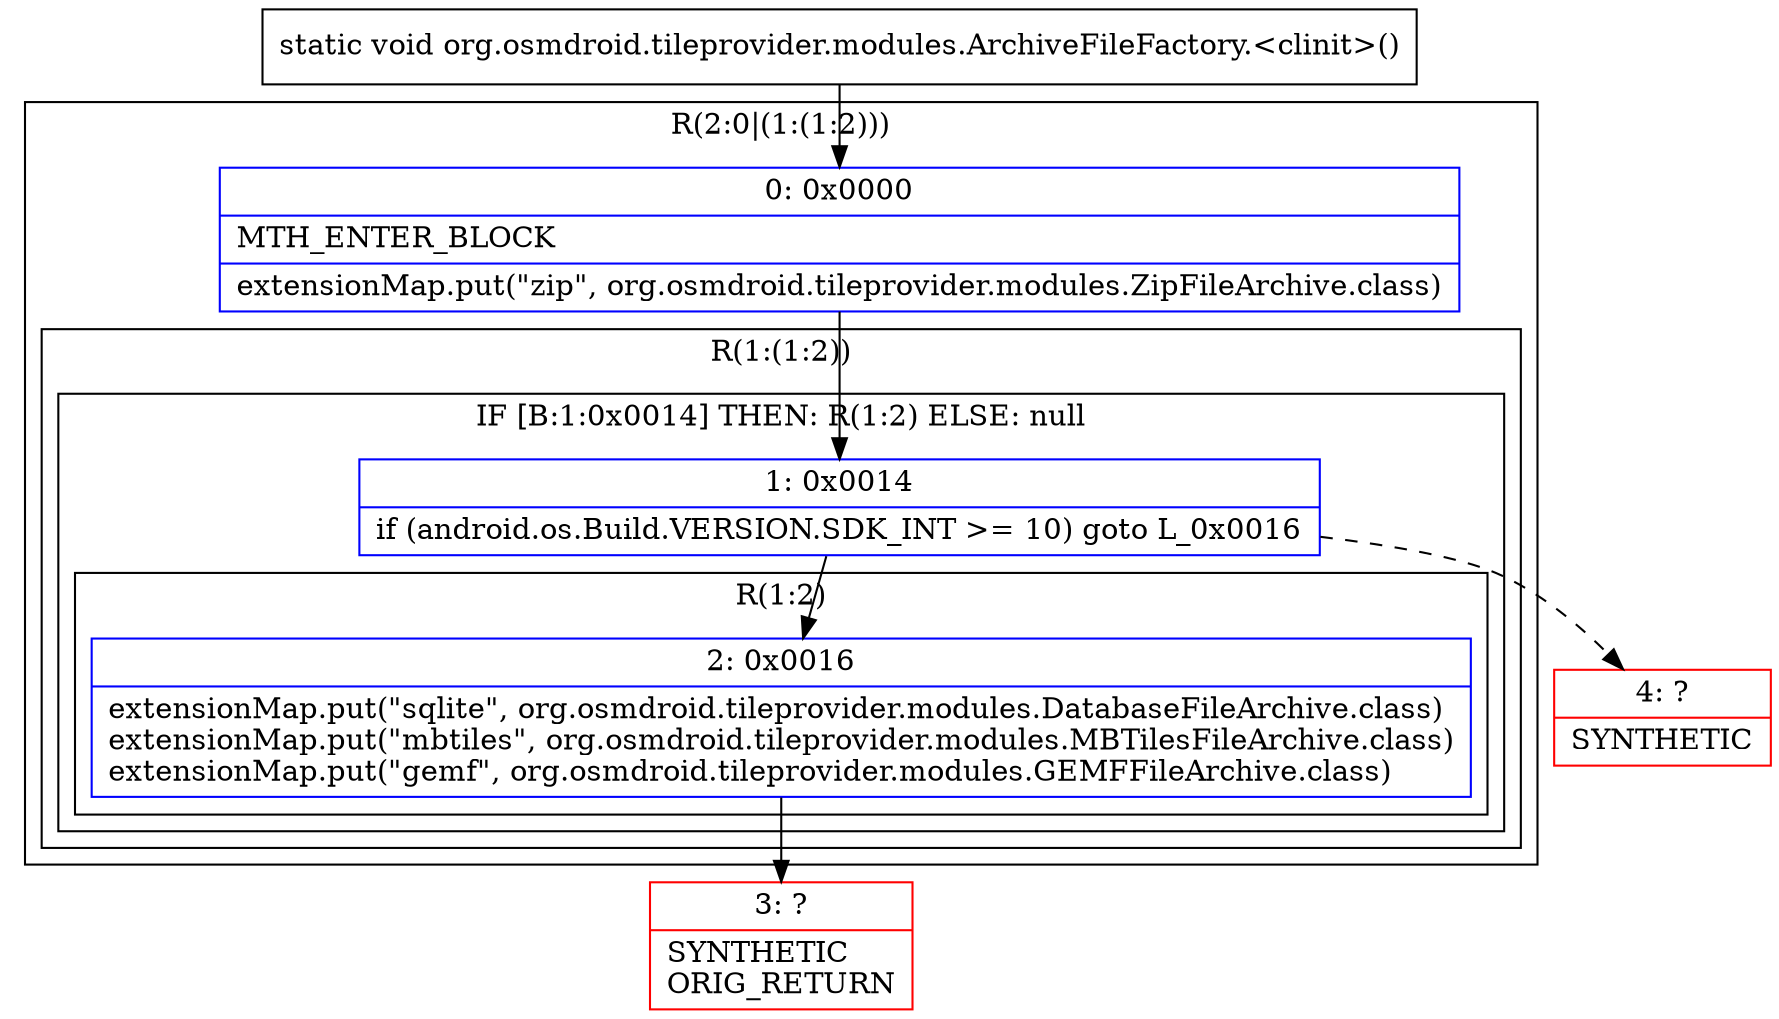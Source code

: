 digraph "CFG fororg.osmdroid.tileprovider.modules.ArchiveFileFactory.\<clinit\>()V" {
subgraph cluster_Region_963846817 {
label = "R(2:0|(1:(1:2)))";
node [shape=record,color=blue];
Node_0 [shape=record,label="{0\:\ 0x0000|MTH_ENTER_BLOCK\l|extensionMap.put(\"zip\", org.osmdroid.tileprovider.modules.ZipFileArchive.class)\l}"];
subgraph cluster_Region_449190249 {
label = "R(1:(1:2))";
node [shape=record,color=blue];
subgraph cluster_IfRegion_616203976 {
label = "IF [B:1:0x0014] THEN: R(1:2) ELSE: null";
node [shape=record,color=blue];
Node_1 [shape=record,label="{1\:\ 0x0014|if (android.os.Build.VERSION.SDK_INT \>= 10) goto L_0x0016\l}"];
subgraph cluster_Region_673415914 {
label = "R(1:2)";
node [shape=record,color=blue];
Node_2 [shape=record,label="{2\:\ 0x0016|extensionMap.put(\"sqlite\", org.osmdroid.tileprovider.modules.DatabaseFileArchive.class)\lextensionMap.put(\"mbtiles\", org.osmdroid.tileprovider.modules.MBTilesFileArchive.class)\lextensionMap.put(\"gemf\", org.osmdroid.tileprovider.modules.GEMFFileArchive.class)\l}"];
}
}
}
}
Node_3 [shape=record,color=red,label="{3\:\ ?|SYNTHETIC\lORIG_RETURN\l}"];
Node_4 [shape=record,color=red,label="{4\:\ ?|SYNTHETIC\l}"];
MethodNode[shape=record,label="{static void org.osmdroid.tileprovider.modules.ArchiveFileFactory.\<clinit\>() }"];
MethodNode -> Node_0;
Node_0 -> Node_1;
Node_1 -> Node_2;
Node_1 -> Node_4[style=dashed];
Node_2 -> Node_3;
}

